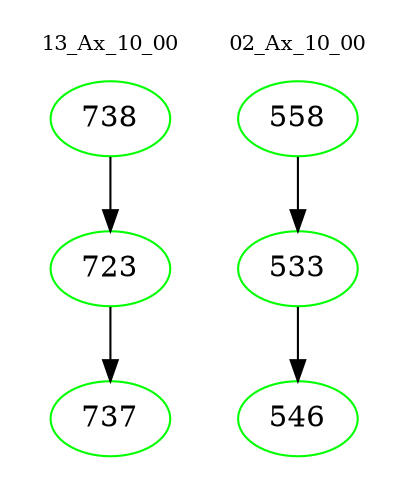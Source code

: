 digraph{
subgraph cluster_0 {
color = white
label = "13_Ax_10_00";
fontsize=10;
T0_738 [label="738", color="green"]
T0_738 -> T0_723 [color="black"]
T0_723 [label="723", color="green"]
T0_723 -> T0_737 [color="black"]
T0_737 [label="737", color="green"]
}
subgraph cluster_1 {
color = white
label = "02_Ax_10_00";
fontsize=10;
T1_558 [label="558", color="green"]
T1_558 -> T1_533 [color="black"]
T1_533 [label="533", color="green"]
T1_533 -> T1_546 [color="black"]
T1_546 [label="546", color="green"]
}
}
